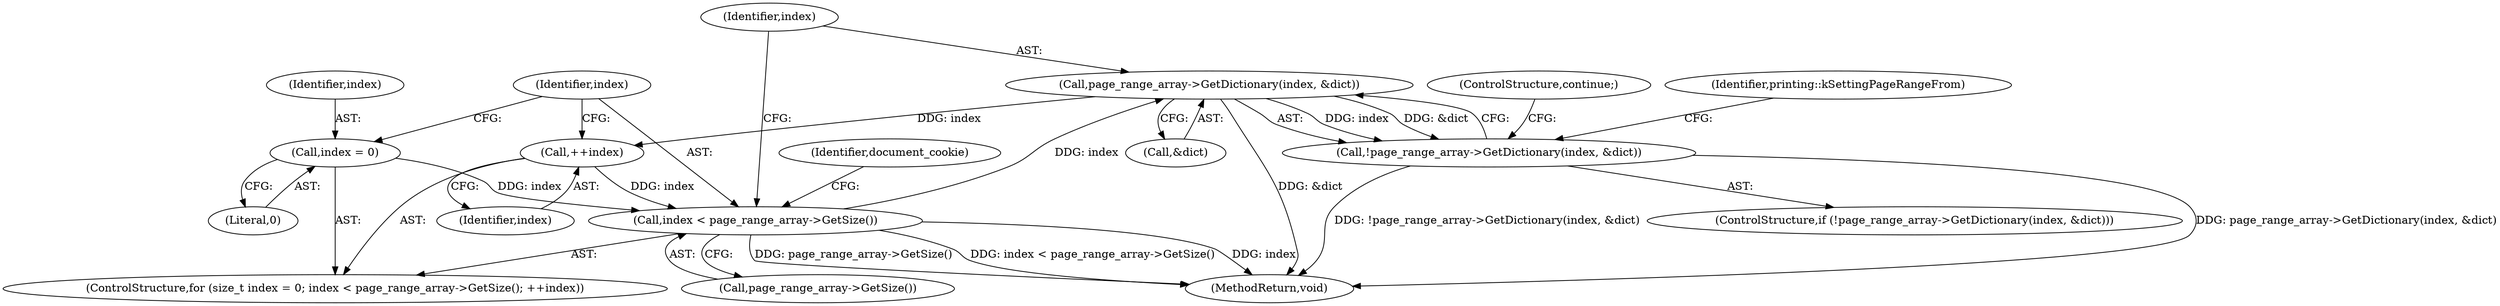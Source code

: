 digraph "1_Chrome_116d0963cadfbf55ef2ec3d13781987c4d80517a_34@pointer" {
"1000195" [label="(Call,page_range_array->GetDictionary(index, &dict))"];
"1000186" [label="(Call,index < page_range_array->GetSize())"];
"1000189" [label="(Call,++index)"];
"1000195" [label="(Call,page_range_array->GetDictionary(index, &dict))"];
"1000183" [label="(Call,index = 0)"];
"1000194" [label="(Call,!page_range_array->GetDictionary(index, &dict))"];
"1000195" [label="(Call,page_range_array->GetDictionary(index, &dict))"];
"1000181" [label="(ControlStructure,for (size_t index = 0; index < page_range_array->GetSize(); ++index))"];
"1000186" [label="(Call,index < page_range_array->GetSize())"];
"1000199" [label="(ControlStructure,continue;)"];
"1000231" [label="(Identifier,document_cookie)"];
"1000196" [label="(Identifier,index)"];
"1000184" [label="(Identifier,index)"];
"1000189" [label="(Call,++index)"];
"1000185" [label="(Literal,0)"];
"1000235" [label="(MethodReturn,void)"];
"1000187" [label="(Identifier,index)"];
"1000197" [label="(Call,&dict)"];
"1000183" [label="(Call,index = 0)"];
"1000193" [label="(ControlStructure,if (!page_range_array->GetDictionary(index, &dict)))"];
"1000205" [label="(Identifier,printing::kSettingPageRangeFrom)"];
"1000188" [label="(Call,page_range_array->GetSize())"];
"1000194" [label="(Call,!page_range_array->GetDictionary(index, &dict))"];
"1000190" [label="(Identifier,index)"];
"1000195" -> "1000194"  [label="AST: "];
"1000195" -> "1000197"  [label="CFG: "];
"1000196" -> "1000195"  [label="AST: "];
"1000197" -> "1000195"  [label="AST: "];
"1000194" -> "1000195"  [label="CFG: "];
"1000195" -> "1000235"  [label="DDG: &dict"];
"1000195" -> "1000189"  [label="DDG: index"];
"1000195" -> "1000194"  [label="DDG: index"];
"1000195" -> "1000194"  [label="DDG: &dict"];
"1000186" -> "1000195"  [label="DDG: index"];
"1000186" -> "1000181"  [label="AST: "];
"1000186" -> "1000188"  [label="CFG: "];
"1000187" -> "1000186"  [label="AST: "];
"1000188" -> "1000186"  [label="AST: "];
"1000196" -> "1000186"  [label="CFG: "];
"1000231" -> "1000186"  [label="CFG: "];
"1000186" -> "1000235"  [label="DDG: page_range_array->GetSize()"];
"1000186" -> "1000235"  [label="DDG: index < page_range_array->GetSize()"];
"1000186" -> "1000235"  [label="DDG: index"];
"1000189" -> "1000186"  [label="DDG: index"];
"1000183" -> "1000186"  [label="DDG: index"];
"1000189" -> "1000181"  [label="AST: "];
"1000189" -> "1000190"  [label="CFG: "];
"1000190" -> "1000189"  [label="AST: "];
"1000187" -> "1000189"  [label="CFG: "];
"1000183" -> "1000181"  [label="AST: "];
"1000183" -> "1000185"  [label="CFG: "];
"1000184" -> "1000183"  [label="AST: "];
"1000185" -> "1000183"  [label="AST: "];
"1000187" -> "1000183"  [label="CFG: "];
"1000194" -> "1000193"  [label="AST: "];
"1000199" -> "1000194"  [label="CFG: "];
"1000205" -> "1000194"  [label="CFG: "];
"1000194" -> "1000235"  [label="DDG: !page_range_array->GetDictionary(index, &dict)"];
"1000194" -> "1000235"  [label="DDG: page_range_array->GetDictionary(index, &dict)"];
}
